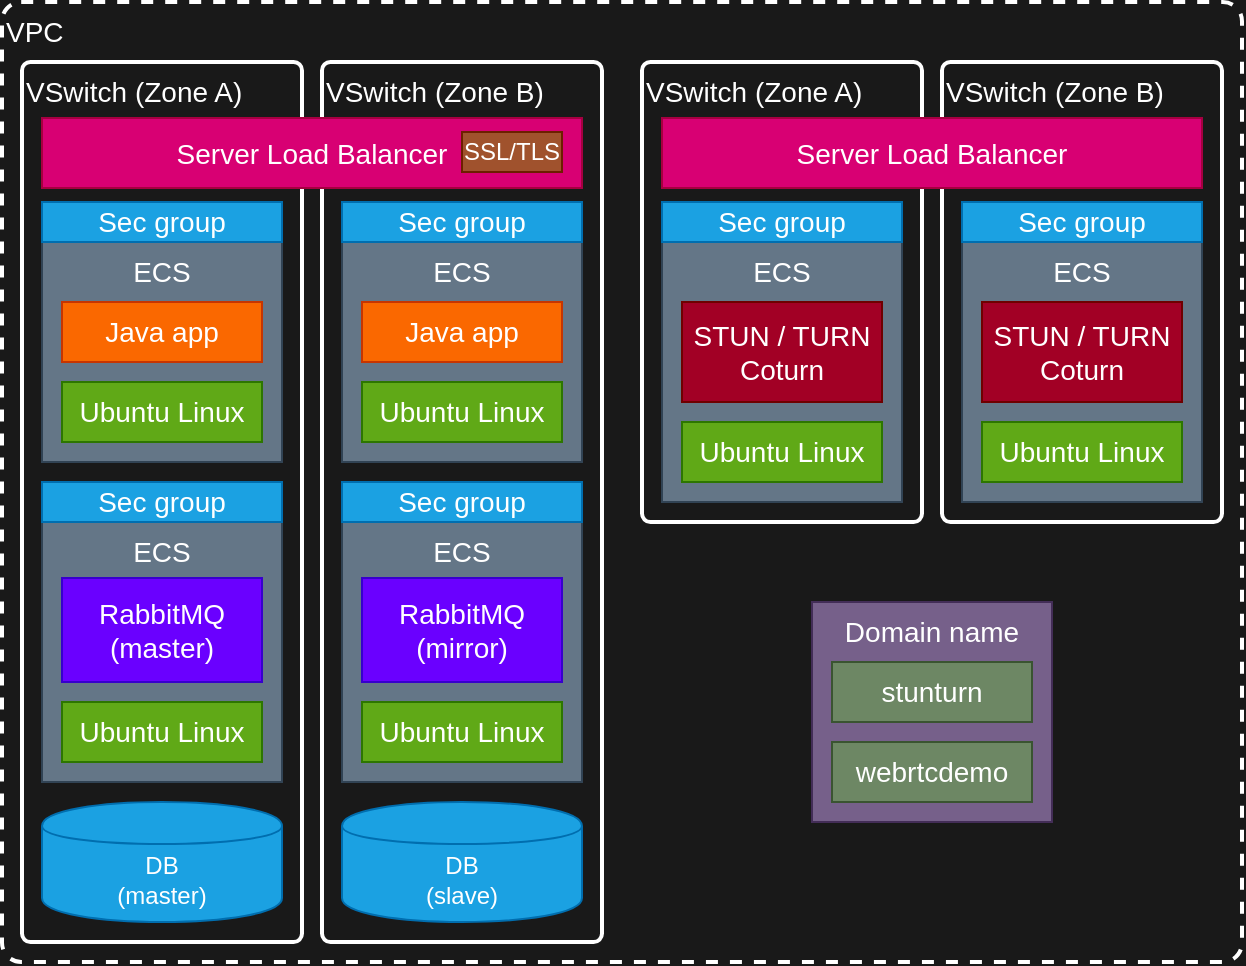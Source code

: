 <mxfile version="12.2.7" type="device" pages="1"><diagram id="Q9GtJR2nTy5YEUl7akVn" name="Page-1"><mxGraphModel dx="772" dy="514" grid="1" gridSize="10" guides="1" tooltips="1" connect="1" arrows="1" fold="1" page="1" pageScale="1" pageWidth="850" pageHeight="1100" background="#191919" math="0" shadow="0"><root><mxCell id="0"/><mxCell id="1" parent="0"/><mxCell id="ZQnCX9yNizmr99Kn5AK0-15" value="VSwitch (Zone A)" style="rounded=1;whiteSpace=wrap;html=1;fillColor=none;strokeWidth=2;strokeColor=#FFFFFF;align=left;verticalAlign=top;fontColor=#FFFFFF;fontSize=14;arcSize=3;" vertex="1" parent="1"><mxGeometry x="70" y="90" width="140" height="440" as="geometry"/></mxCell><mxCell id="ZQnCX9yNizmr99Kn5AK0-20" value="VSwitch (Zone B)" style="rounded=1;whiteSpace=wrap;html=1;fillColor=none;strokeWidth=2;strokeColor=#FFFFFF;align=left;verticalAlign=top;fontColor=#FFFFFF;fontSize=14;arcSize=3;" vertex="1" parent="1"><mxGeometry x="220" y="90" width="140" height="440" as="geometry"/></mxCell><mxCell id="ZQnCX9yNizmr99Kn5AK0-1" value="&lt;div style=&quot;font-size: 14px&quot; align=&quot;left&quot;&gt;VPC&lt;br style=&quot;font-size: 14px&quot;&gt;&lt;/div&gt;" style="rounded=1;whiteSpace=wrap;html=1;fillColor=none;dashed=1;strokeWidth=2;strokeColor=#FFFFFF;align=left;verticalAlign=top;fontColor=#FFFFFF;fontSize=14;arcSize=2;" vertex="1" parent="1"><mxGeometry x="60" y="60" width="620" height="480" as="geometry"/></mxCell><mxCell id="ZQnCX9yNizmr99Kn5AK0-2" value="ECS" style="rounded=0;whiteSpace=wrap;html=1;strokeColor=#314354;strokeWidth=1;fillColor=#647687;fontSize=14;fontColor=#ffffff;verticalAlign=top;" vertex="1" parent="1"><mxGeometry x="390" y="180" width="120" height="130" as="geometry"/></mxCell><mxCell id="ZQnCX9yNizmr99Kn5AK0-3" value="STUN / TURN&lt;br&gt;Coturn" style="rounded=0;whiteSpace=wrap;html=1;strokeColor=#6F0000;strokeWidth=1;fillColor=#a20025;fontSize=14;fontColor=#ffffff;" vertex="1" parent="1"><mxGeometry x="400" y="210" width="100" height="50" as="geometry"/></mxCell><mxCell id="ZQnCX9yNizmr99Kn5AK0-4" value="Sec group" style="rounded=0;whiteSpace=wrap;html=1;strokeColor=#006EAF;strokeWidth=1;fillColor=#1ba1e2;fontSize=14;fontColor=#ffffff;" vertex="1" parent="1"><mxGeometry x="390" y="160" width="120" height="20" as="geometry"/></mxCell><mxCell id="ZQnCX9yNizmr99Kn5AK0-5" value="ECS" style="rounded=0;whiteSpace=wrap;html=1;strokeColor=#314354;strokeWidth=1;fillColor=#647687;fontSize=14;fontColor=#ffffff;verticalAlign=top;" vertex="1" parent="1"><mxGeometry x="80" y="180" width="120" height="110" as="geometry"/></mxCell><mxCell id="ZQnCX9yNizmr99Kn5AK0-7" value="Sec group" style="rounded=0;whiteSpace=wrap;html=1;strokeColor=#006EAF;strokeWidth=1;fillColor=#1ba1e2;fontSize=14;fontColor=#ffffff;" vertex="1" parent="1"><mxGeometry x="80" y="160" width="120" height="20" as="geometry"/></mxCell><mxCell id="ZQnCX9yNizmr99Kn5AK0-8" value="Java app" style="rounded=0;whiteSpace=wrap;html=1;strokeColor=#C73500;strokeWidth=1;fillColor=#fa6800;fontSize=14;fontColor=#ffffff;" vertex="1" parent="1"><mxGeometry x="90" y="210" width="100" height="30" as="geometry"/></mxCell><mxCell id="ZQnCX9yNizmr99Kn5AK0-10" value="Ubuntu Linux" style="rounded=0;whiteSpace=wrap;html=1;strokeColor=#2D7600;strokeWidth=1;fillColor=#60a917;fontSize=14;fontColor=#ffffff;" vertex="1" parent="1"><mxGeometry x="90" y="250" width="100" height="30" as="geometry"/></mxCell><mxCell id="ZQnCX9yNizmr99Kn5AK0-11" value="Ubuntu Linux" style="rounded=0;whiteSpace=wrap;html=1;strokeColor=#2D7600;strokeWidth=1;fillColor=#60a917;fontSize=14;fontColor=#ffffff;" vertex="1" parent="1"><mxGeometry x="400" y="270" width="100" height="30" as="geometry"/></mxCell><mxCell id="ZQnCX9yNizmr99Kn5AK0-12" value="Domain name" style="rounded=0;whiteSpace=wrap;html=1;strokeColor=#432D57;strokeWidth=1;fillColor=#76608a;fontSize=14;fontColor=#ffffff;verticalAlign=top;" vertex="1" parent="1"><mxGeometry x="465" y="360" width="120" height="110" as="geometry"/></mxCell><mxCell id="ZQnCX9yNizmr99Kn5AK0-13" value="stunturn" style="rounded=0;whiteSpace=wrap;html=1;strokeColor=#3A5431;strokeWidth=1;fillColor=#6d8764;fontSize=14;fontColor=#ffffff;" vertex="1" parent="1"><mxGeometry x="475" y="390" width="100" height="30" as="geometry"/></mxCell><mxCell id="ZQnCX9yNizmr99Kn5AK0-14" value="webrtcdemo" style="rounded=0;whiteSpace=wrap;html=1;strokeColor=#3A5431;strokeWidth=1;fillColor=#6d8764;fontSize=14;fontColor=#ffffff;" vertex="1" parent="1"><mxGeometry x="475" y="430" width="100" height="30" as="geometry"/></mxCell><mxCell id="ZQnCX9yNizmr99Kn5AK0-16" value="ECS" style="rounded=0;whiteSpace=wrap;html=1;strokeColor=#314354;strokeWidth=1;fillColor=#647687;fontSize=14;fontColor=#ffffff;verticalAlign=top;" vertex="1" parent="1"><mxGeometry x="230" y="180" width="120" height="110" as="geometry"/></mxCell><mxCell id="ZQnCX9yNizmr99Kn5AK0-17" value="Sec group" style="rounded=0;whiteSpace=wrap;html=1;strokeColor=#006EAF;strokeWidth=1;fillColor=#1ba1e2;fontSize=14;fontColor=#ffffff;" vertex="1" parent="1"><mxGeometry x="230" y="160" width="120" height="20" as="geometry"/></mxCell><mxCell id="ZQnCX9yNizmr99Kn5AK0-18" value="Java app" style="rounded=0;whiteSpace=wrap;html=1;strokeColor=#C73500;strokeWidth=1;fillColor=#fa6800;fontSize=14;fontColor=#ffffff;" vertex="1" parent="1"><mxGeometry x="240" y="210" width="100" height="30" as="geometry"/></mxCell><mxCell id="ZQnCX9yNizmr99Kn5AK0-19" value="Ubuntu Linux" style="rounded=0;whiteSpace=wrap;html=1;strokeColor=#2D7600;strokeWidth=1;fillColor=#60a917;fontSize=14;fontColor=#ffffff;" vertex="1" parent="1"><mxGeometry x="240" y="250" width="100" height="30" as="geometry"/></mxCell><mxCell id="ZQnCX9yNizmr99Kn5AK0-21" value="ECS" style="rounded=0;whiteSpace=wrap;html=1;strokeColor=#314354;strokeWidth=1;fillColor=#647687;fontSize=14;fontColor=#ffffff;verticalAlign=top;" vertex="1" parent="1"><mxGeometry x="80" y="320" width="120" height="130" as="geometry"/></mxCell><mxCell id="ZQnCX9yNizmr99Kn5AK0-22" value="Sec group" style="rounded=0;whiteSpace=wrap;html=1;strokeColor=#006EAF;strokeWidth=1;fillColor=#1ba1e2;fontSize=14;fontColor=#ffffff;" vertex="1" parent="1"><mxGeometry x="80" y="300" width="120" height="20" as="geometry"/></mxCell><mxCell id="ZQnCX9yNizmr99Kn5AK0-23" value="RabbitMQ&lt;br&gt;(master)" style="rounded=0;whiteSpace=wrap;html=1;strokeColor=#3700CC;strokeWidth=1;fillColor=#6a00ff;fontSize=14;fontColor=#ffffff;" vertex="1" parent="1"><mxGeometry x="90" y="348" width="100" height="52" as="geometry"/></mxCell><mxCell id="ZQnCX9yNizmr99Kn5AK0-24" value="Ubuntu Linux" style="rounded=0;whiteSpace=wrap;html=1;strokeColor=#2D7600;strokeWidth=1;fillColor=#60a917;fontSize=14;fontColor=#ffffff;" vertex="1" parent="1"><mxGeometry x="90" y="410" width="100" height="30" as="geometry"/></mxCell><mxCell id="ZQnCX9yNizmr99Kn5AK0-25" value="ECS" style="rounded=0;whiteSpace=wrap;html=1;strokeColor=#314354;strokeWidth=1;fillColor=#647687;fontSize=14;fontColor=#ffffff;verticalAlign=top;" vertex="1" parent="1"><mxGeometry x="230" y="320" width="120" height="130" as="geometry"/></mxCell><mxCell id="ZQnCX9yNizmr99Kn5AK0-26" value="Sec group" style="rounded=0;whiteSpace=wrap;html=1;strokeColor=#006EAF;strokeWidth=1;fillColor=#1ba1e2;fontSize=14;fontColor=#ffffff;" vertex="1" parent="1"><mxGeometry x="230" y="300" width="120" height="20" as="geometry"/></mxCell><mxCell id="ZQnCX9yNizmr99Kn5AK0-27" value="RabbitMQ&lt;br&gt;(mirror)" style="rounded=0;whiteSpace=wrap;html=1;strokeColor=#3700CC;strokeWidth=1;fillColor=#6a00ff;fontSize=14;fontColor=#ffffff;" vertex="1" parent="1"><mxGeometry x="240" y="348" width="100" height="52" as="geometry"/></mxCell><mxCell id="ZQnCX9yNizmr99Kn5AK0-28" value="Ubuntu Linux" style="rounded=0;whiteSpace=wrap;html=1;strokeColor=#2D7600;strokeWidth=1;fillColor=#60a917;fontSize=14;fontColor=#ffffff;" vertex="1" parent="1"><mxGeometry x="240" y="410" width="100" height="30" as="geometry"/></mxCell><mxCell id="ZQnCX9yNizmr99Kn5AK0-29" value="Server Load Balancer" style="rounded=0;whiteSpace=wrap;html=1;strokeColor=#A50040;strokeWidth=1;fillColor=#d80073;fontSize=14;fontColor=#ffffff;verticalAlign=middle;" vertex="1" parent="1"><mxGeometry x="80" y="118" width="270" height="35" as="geometry"/></mxCell><mxCell id="ZQnCX9yNizmr99Kn5AK0-30" value="SSL/TLS" style="rounded=0;whiteSpace=wrap;html=1;fillColor=#a0522d;strokeColor=#6D1F00;fontColor=#ffffff;" vertex="1" parent="1"><mxGeometry x="290" y="125" width="50" height="20" as="geometry"/></mxCell><mxCell id="ZQnCX9yNizmr99Kn5AK0-31" value="DB&lt;br&gt;(master)" style="shape=cylinder;whiteSpace=wrap;html=1;boundedLbl=1;backgroundOutline=1;fillColor=#1ba1e2;strokeColor=#006EAF;fontColor=#ffffff;" vertex="1" parent="1"><mxGeometry x="80" y="460" width="120" height="60" as="geometry"/></mxCell><mxCell id="ZQnCX9yNizmr99Kn5AK0-32" value="DB&lt;br&gt;(slave)" style="shape=cylinder;whiteSpace=wrap;html=1;boundedLbl=1;backgroundOutline=1;fillColor=#1ba1e2;strokeColor=#006EAF;fontColor=#ffffff;" vertex="1" parent="1"><mxGeometry x="230" y="460" width="120" height="60" as="geometry"/></mxCell><mxCell id="ZQnCX9yNizmr99Kn5AK0-33" value="VSwitch (Zone A)" style="rounded=1;whiteSpace=wrap;html=1;fillColor=none;strokeWidth=2;strokeColor=#FFFFFF;align=left;verticalAlign=top;fontColor=#FFFFFF;fontSize=14;arcSize=3;" vertex="1" parent="1"><mxGeometry x="380" y="90" width="140" height="230" as="geometry"/></mxCell><mxCell id="ZQnCX9yNizmr99Kn5AK0-35" value="ECS" style="rounded=0;whiteSpace=wrap;html=1;strokeColor=#314354;strokeWidth=1;fillColor=#647687;fontSize=14;fontColor=#ffffff;verticalAlign=top;" vertex="1" parent="1"><mxGeometry x="540" y="180" width="120" height="130" as="geometry"/></mxCell><mxCell id="ZQnCX9yNizmr99Kn5AK0-36" value="STUN / TURN&lt;br&gt;Coturn" style="rounded=0;whiteSpace=wrap;html=1;strokeColor=#6F0000;strokeWidth=1;fillColor=#a20025;fontSize=14;fontColor=#ffffff;" vertex="1" parent="1"><mxGeometry x="550" y="210" width="100" height="50" as="geometry"/></mxCell><mxCell id="ZQnCX9yNizmr99Kn5AK0-37" value="Sec group" style="rounded=0;whiteSpace=wrap;html=1;strokeColor=#006EAF;strokeWidth=1;fillColor=#1ba1e2;fontSize=14;fontColor=#ffffff;" vertex="1" parent="1"><mxGeometry x="540" y="160" width="120" height="20" as="geometry"/></mxCell><mxCell id="ZQnCX9yNizmr99Kn5AK0-38" value="Ubuntu Linux" style="rounded=0;whiteSpace=wrap;html=1;strokeColor=#2D7600;strokeWidth=1;fillColor=#60a917;fontSize=14;fontColor=#ffffff;" vertex="1" parent="1"><mxGeometry x="550" y="270" width="100" height="30" as="geometry"/></mxCell><mxCell id="ZQnCX9yNizmr99Kn5AK0-39" value="VSwitch (Zone B)" style="rounded=1;whiteSpace=wrap;html=1;fillColor=none;strokeWidth=2;strokeColor=#FFFFFF;align=left;verticalAlign=top;fontColor=#FFFFFF;fontSize=14;arcSize=3;" vertex="1" parent="1"><mxGeometry x="530" y="90" width="140" height="230" as="geometry"/></mxCell><mxCell id="ZQnCX9yNizmr99Kn5AK0-34" value="Server Load Balancer" style="rounded=0;whiteSpace=wrap;html=1;strokeColor=#A50040;strokeWidth=1;fillColor=#d80073;fontSize=14;fontColor=#ffffff;verticalAlign=middle;" vertex="1" parent="1"><mxGeometry x="390" y="118" width="270" height="35" as="geometry"/></mxCell></root></mxGraphModel></diagram></mxfile>